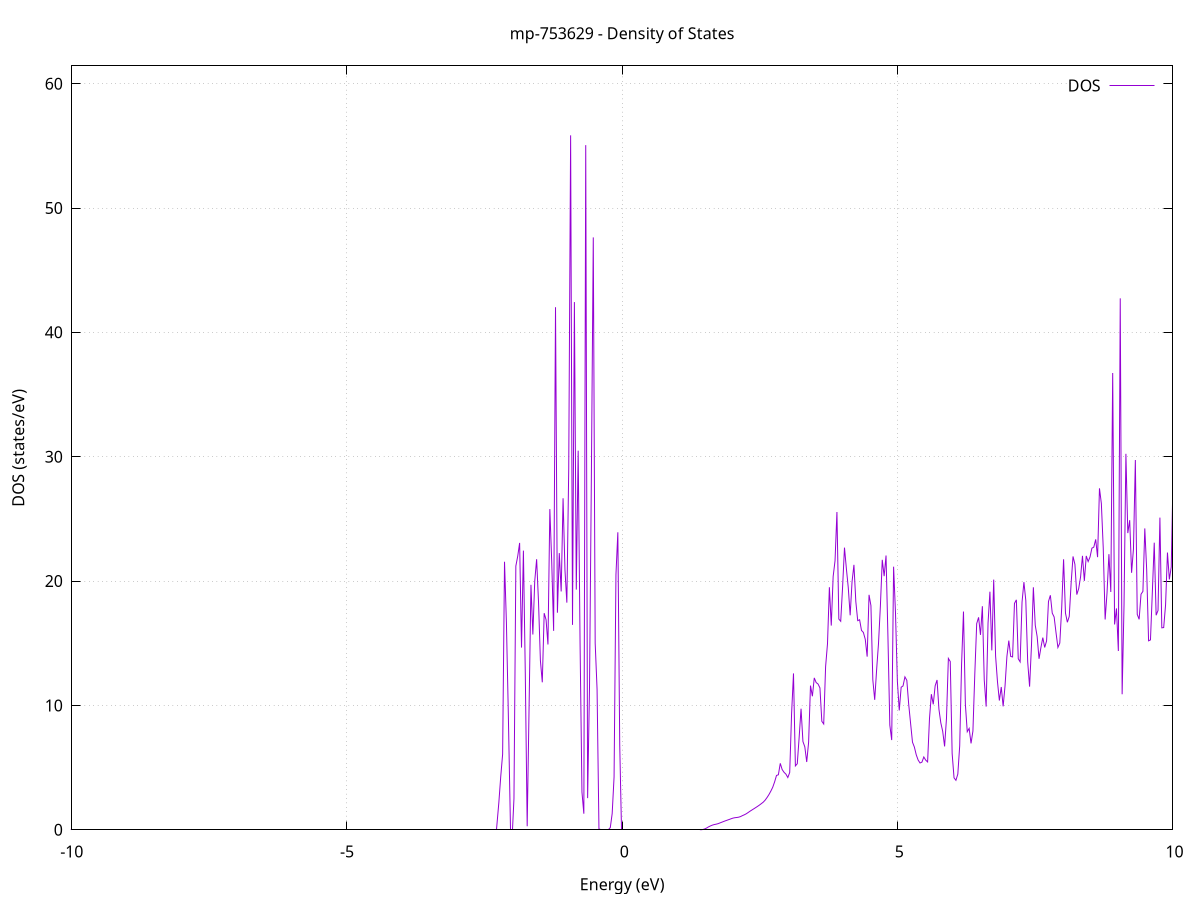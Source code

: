 set title 'mp-753629 - Density of States'
set xlabel 'Energy (eV)'
set ylabel 'DOS (states/eV)'
set grid
set xrange [-10:10]
set yrange [0:61.429]
set xzeroaxis lt -1
set terminal png size 800,600
set output 'mp-753629_dos_gnuplot.png'
plot '-' using 1:2 with lines title 'DOS'
-46.751600 0.000000
-46.717300 0.000000
-46.683000 0.000000
-46.648700 0.000000
-46.614300 0.000000
-46.580000 0.000000
-46.545700 0.000000
-46.511400 0.000000
-46.477100 0.000000
-46.442800 0.000000
-46.408400 0.000000
-46.374100 0.000000
-46.339800 0.000000
-46.305500 0.000000
-46.271200 0.000000
-46.236800 0.000000
-46.202500 0.000000
-46.168200 0.000000
-46.133900 0.000000
-46.099600 0.000000
-46.065200 0.000000
-46.030900 0.000000
-45.996600 0.000000
-45.962300 0.000000
-45.928000 0.000000
-45.893700 0.000000
-45.859300 0.000000
-45.825000 0.000000
-45.790700 0.000000
-45.756400 0.000000
-45.722100 0.000000
-45.687700 0.000000
-45.653400 0.000000
-45.619100 0.000000
-45.584800 0.000000
-45.550500 0.000000
-45.516100 0.000000
-45.481800 0.000000
-45.447500 0.000000
-45.413200 0.000000
-45.378900 0.000000
-45.344600 0.000000
-45.310200 0.000000
-45.275900 0.000000
-45.241600 0.000000
-45.207300 0.000000
-45.173000 0.000000
-45.138600 0.000000
-45.104300 0.000000
-45.070000 0.000000
-45.035700 0.000000
-45.001400 0.000000
-44.967000 0.000000
-44.932700 0.000000
-44.898400 0.000000
-44.864100 0.000000
-44.829800 0.000000
-44.795500 0.000000
-44.761100 0.000000
-44.726800 0.000000
-44.692500 0.000000
-44.658200 0.000000
-44.623900 0.000000
-44.589500 0.000000
-44.555200 0.000000
-44.520900 0.000000
-44.486600 0.000000
-44.452300 0.000000
-44.417900 0.000000
-44.383600 0.000000
-44.349300 0.000000
-44.315000 0.000000
-44.280700 0.000000
-44.246400 0.000000
-44.212000 0.000000
-44.177700 0.000000
-44.143400 0.000000
-44.109100 0.000000
-44.074800 0.000000
-44.040400 0.000000
-44.006100 0.000000
-43.971800 0.000000
-43.937500 0.000000
-43.903200 0.000000
-43.868900 0.000000
-43.834500 0.000000
-43.800200 0.000000
-43.765900 0.000000
-43.731600 0.000000
-43.697300 0.000000
-43.662900 0.000000
-43.628600 22.141700
-43.594300 33.104800
-43.560000 54.917900
-43.525700 209.260400
-43.491300 0.000000
-43.457000 0.000000
-43.422700 35.343300
-43.388400 156.280200
-43.354100 154.911400
-43.319800 0.000000
-43.285400 0.000000
-43.251100 0.000000
-43.216800 0.000000
-43.182500 0.000000
-43.148200 0.000000
-43.113800 0.000000
-43.079500 0.000000
-43.045200 0.000000
-43.010900 0.000000
-42.976600 0.000000
-42.942200 0.000000
-42.907900 0.000000
-42.873600 0.000000
-42.839300 0.000000
-42.805000 0.000000
-42.770700 0.000000
-42.736300 0.000000
-42.702000 0.000000
-42.667700 0.000000
-42.633400 0.000000
-42.599100 0.000000
-42.564700 0.000000
-42.530400 0.000000
-42.496100 0.000000
-42.461800 0.000000
-42.427500 0.000000
-42.393100 0.000000
-42.358800 0.000000
-42.324500 0.000000
-42.290200 0.000000
-42.255900 0.000000
-42.221600 0.000000
-42.187200 0.000000
-42.152900 0.000000
-42.118600 0.000000
-42.084300 0.000000
-42.050000 0.000000
-42.015600 0.000000
-41.981300 0.000000
-41.947000 0.000000
-41.912700 0.000000
-41.878400 0.000000
-41.844000 0.000000
-41.809700 0.000000
-41.775400 0.000000
-41.741100 0.000000
-41.706800 0.000000
-41.672500 0.000000
-41.638100 0.000000
-41.603800 0.000000
-41.569500 0.000000
-41.535200 0.000000
-41.500900 0.000000
-41.466500 0.000000
-41.432200 0.000000
-41.397900 0.000000
-41.363600 0.000000
-41.329300 0.000000
-41.294900 0.000000
-41.260600 0.000000
-41.226300 0.000000
-41.192000 0.000000
-41.157700 0.000000
-41.123400 0.000000
-41.089000 0.000000
-41.054700 0.000000
-41.020400 0.000000
-40.986100 0.000000
-40.951800 0.000000
-40.917400 0.000000
-40.883100 0.000000
-40.848800 0.000000
-40.814500 0.000000
-40.780200 0.000000
-40.745800 0.000000
-40.711500 0.000000
-40.677200 0.000000
-40.642900 0.000000
-40.608600 0.000000
-40.574300 0.000000
-40.539900 0.000000
-40.505600 0.000000
-40.471300 0.000000
-40.437000 0.000000
-40.402700 0.000000
-40.368300 0.000000
-40.334000 0.000000
-40.299700 0.000000
-40.265400 0.000000
-40.231100 0.000000
-40.196800 0.000000
-40.162400 0.000000
-40.128100 0.000000
-40.093800 0.000000
-40.059500 0.000000
-40.025200 0.000000
-39.990800 0.000000
-39.956500 0.000000
-39.922200 0.000000
-39.887900 0.000000
-39.853600 0.000000
-39.819200 0.000000
-39.784900 0.000000
-39.750600 0.000000
-39.716300 0.000000
-39.682000 0.000000
-39.647700 0.000000
-39.613300 0.000000
-39.579000 0.000000
-39.544700 0.000000
-39.510400 0.000000
-39.476100 0.000000
-39.441700 0.000000
-39.407400 0.000000
-39.373100 0.000000
-39.338800 0.000000
-39.304500 0.000000
-39.270100 0.000000
-39.235800 0.000000
-39.201500 0.000000
-39.167200 0.000000
-39.132900 0.000000
-39.098600 0.000000
-39.064200 0.000000
-39.029900 0.000000
-38.995600 0.000000
-38.961300 0.000000
-38.927000 0.000000
-38.892600 0.000000
-38.858300 0.000000
-38.824000 0.000000
-38.789700 0.000000
-38.755400 0.000000
-38.721000 0.000000
-38.686700 0.000000
-38.652400 0.000000
-38.618100 0.000000
-38.583800 0.000000
-38.549500 0.000000
-38.515100 0.000000
-38.480800 0.000000
-38.446500 0.000000
-38.412200 0.000000
-38.377900 0.000000
-38.343500 0.000000
-38.309200 0.000000
-38.274900 0.000000
-38.240600 0.000000
-38.206300 0.000000
-38.171900 0.000000
-38.137600 0.000000
-38.103300 0.000000
-38.069000 0.000000
-38.034700 0.000000
-38.000400 0.000000
-37.966000 0.000000
-37.931700 0.000000
-37.897400 0.000000
-37.863100 0.000000
-37.828800 0.000000
-37.794400 0.000000
-37.760100 0.000000
-37.725800 0.000000
-37.691500 0.000000
-37.657200 0.000000
-37.622800 0.000000
-37.588500 0.000000
-37.554200 0.000000
-37.519900 0.000000
-37.485600 0.000000
-37.451300 0.000000
-37.416900 0.000000
-37.382600 0.000000
-37.348300 0.000000
-37.314000 0.000000
-37.279700 0.000000
-37.245300 0.000000
-37.211000 0.000000
-37.176700 0.000000
-37.142400 0.000000
-37.108100 0.000000
-37.073800 0.000000
-37.039400 0.000000
-37.005100 0.000000
-36.970800 0.000000
-36.936500 0.000000
-36.902200 0.000000
-36.867800 0.000000
-36.833500 0.000000
-36.799200 0.000000
-36.764900 0.000000
-36.730600 0.000000
-36.696200 0.000000
-36.661900 0.000000
-36.627600 0.000000
-36.593300 0.000000
-36.559000 0.000000
-36.524700 0.000000
-36.490300 0.000000
-36.456000 0.000000
-36.421700 0.000000
-36.387400 0.000000
-36.353100 0.000000
-36.318700 0.000000
-36.284400 0.000000
-36.250100 0.000000
-36.215800 0.000000
-36.181500 0.000000
-36.147100 0.000000
-36.112800 0.000000
-36.078500 0.000000
-36.044200 0.000000
-36.009900 0.000000
-35.975600 0.000000
-35.941200 0.000000
-35.906900 0.000000
-35.872600 0.000000
-35.838300 0.000000
-35.804000 0.000000
-35.769600 0.000000
-35.735300 0.000000
-35.701000 0.000000
-35.666700 0.000000
-35.632400 0.000000
-35.598000 0.000000
-35.563700 0.000000
-35.529400 0.000000
-35.495100 0.000000
-35.460800 0.000000
-35.426500 0.000000
-35.392100 0.000000
-35.357800 0.000000
-35.323500 0.000000
-35.289200 0.000000
-35.254900 0.000000
-35.220500 0.000000
-35.186200 0.000000
-35.151900 0.000000
-35.117600 0.000000
-35.083300 0.000000
-35.048900 0.000000
-35.014600 0.000000
-34.980300 0.000000
-34.946000 0.000000
-34.911700 0.000000
-34.877400 0.000000
-34.843000 0.000000
-34.808700 0.000000
-34.774400 0.000000
-34.740100 0.000000
-34.705800 0.000000
-34.671400 0.000000
-34.637100 0.000000
-34.602800 0.000000
-34.568500 0.000000
-34.534200 0.000000
-34.499800 0.000000
-34.465500 0.000000
-34.431200 0.000000
-34.396900 0.000000
-34.362600 0.000000
-34.328300 0.000000
-34.293900 0.000000
-34.259600 0.000000
-34.225300 0.000000
-34.191000 0.000000
-34.156700 0.000000
-34.122300 0.000000
-34.088000 0.000000
-34.053700 0.000000
-34.019400 0.000000
-33.985100 0.000000
-33.950800 0.000000
-33.916400 0.000000
-33.882100 0.000000
-33.847800 0.000000
-33.813500 0.000000
-33.779200 0.000000
-33.744800 0.000000
-33.710500 0.000000
-33.676200 0.000000
-33.641900 0.000000
-33.607600 0.000000
-33.573200 0.000000
-33.538900 0.000000
-33.504600 0.000000
-33.470300 0.000000
-33.436000 0.000000
-33.401700 0.000000
-33.367300 0.000000
-33.333000 0.000000
-33.298700 0.000000
-33.264400 0.000000
-33.230100 0.000000
-33.195700 0.000000
-33.161400 0.000000
-33.127100 0.000000
-33.092800 0.000000
-33.058500 0.000000
-33.024100 0.000000
-32.989800 0.000000
-32.955500 0.000000
-32.921200 0.000000
-32.886900 0.000000
-32.852600 0.000000
-32.818200 0.000000
-32.783900 0.000000
-32.749600 0.000000
-32.715300 0.000000
-32.681000 0.000000
-32.646600 0.000000
-32.612300 0.000000
-32.578000 0.000000
-32.543700 0.000000
-32.509400 0.000000
-32.475000 0.000000
-32.440700 0.000000
-32.406400 0.000000
-32.372100 0.000000
-32.337800 0.000000
-32.303500 0.000000
-32.269100 0.000000
-32.234800 0.000000
-32.200500 0.000000
-32.166200 0.000000
-32.131900 0.000000
-32.097500 0.000000
-32.063200 0.000000
-32.028900 0.000000
-31.994600 0.000000
-31.960300 0.000000
-31.925900 0.000000
-31.891600 0.000000
-31.857300 0.000000
-31.823000 0.000000
-31.788700 0.000000
-31.754400 0.000000
-31.720000 0.000000
-31.685700 0.000000
-31.651400 0.000000
-31.617100 0.000000
-31.582800 0.000000
-31.548400 0.000000
-31.514100 0.000000
-31.479800 0.000000
-31.445500 0.000000
-31.411200 0.000000
-31.376800 0.000000
-31.342500 0.000000
-31.308200 0.000000
-31.273900 0.000000
-31.239600 0.000000
-31.205300 0.000000
-31.170900 0.000000
-31.136600 0.000000
-31.102300 0.000000
-31.068000 0.000000
-31.033700 0.000000
-30.999300 0.000000
-30.965000 0.000000
-30.930700 0.000000
-30.896400 0.000000
-30.862100 0.000000
-30.827700 0.000000
-30.793400 0.000000
-30.759100 0.000000
-30.724800 0.000000
-30.690500 0.000000
-30.656200 0.000000
-30.621800 0.000000
-30.587500 0.000000
-30.553200 0.000000
-30.518900 0.000000
-30.484600 0.000000
-30.450200 0.000000
-30.415900 0.000000
-30.381600 0.000000
-30.347300 0.000000
-30.313000 0.000000
-30.278700 0.000000
-30.244300 0.000000
-30.210000 0.000000
-30.175700 0.000000
-30.141400 0.000000
-30.107100 0.000000
-30.072700 0.000000
-30.038400 0.000000
-30.004100 0.000000
-29.969800 0.000000
-29.935500 0.000000
-29.901100 0.000000
-29.866800 0.000000
-29.832500 0.000000
-29.798200 0.000000
-29.763900 0.000000
-29.729600 0.000000
-29.695200 0.000000
-29.660900 0.000000
-29.626600 0.000000
-29.592300 0.000000
-29.558000 0.000000
-29.523600 0.000000
-29.489300 0.000000
-29.455000 0.000000
-29.420700 0.000000
-29.386400 0.000000
-29.352000 0.000000
-29.317700 0.000000
-29.283400 0.000000
-29.249100 0.000000
-29.214800 0.000000
-29.180500 0.000000
-29.146100 0.000000
-29.111800 0.000000
-29.077500 0.000000
-29.043200 0.000000
-29.008900 0.000000
-28.974500 0.000000
-28.940200 0.000000
-28.905900 0.000000
-28.871600 0.000000
-28.837300 0.000000
-28.802900 0.000000
-28.768600 0.000000
-28.734300 0.000000
-28.700000 0.000000
-28.665700 0.000000
-28.631400 0.000000
-28.597000 0.000000
-28.562700 0.000000
-28.528400 0.000000
-28.494100 0.000000
-28.459800 0.000000
-28.425400 0.000000
-28.391100 0.000000
-28.356800 0.000000
-28.322500 0.000000
-28.288200 0.000000
-28.253800 0.000000
-28.219500 0.000000
-28.185200 0.000000
-28.150900 0.000000
-28.116600 0.000000
-28.082300 0.000000
-28.047900 0.000000
-28.013600 0.000000
-27.979300 0.000000
-27.945000 0.000000
-27.910700 0.000000
-27.876300 0.000000
-27.842000 0.000000
-27.807700 0.000000
-27.773400 0.000000
-27.739100 0.000000
-27.704700 0.000000
-27.670400 0.000000
-27.636100 0.000000
-27.601800 0.000000
-27.567500 0.000000
-27.533200 0.000000
-27.498800 0.000000
-27.464500 0.000000
-27.430200 0.000000
-27.395900 0.000000
-27.361600 0.000000
-27.327200 0.000000
-27.292900 0.000000
-27.258600 0.000000
-27.224300 0.000000
-27.190000 0.000000
-27.155700 0.000000
-27.121300 0.000000
-27.087000 0.000000
-27.052700 0.000000
-27.018400 0.000000
-26.984100 0.000000
-26.949700 0.000000
-26.915400 0.000000
-26.881100 0.000000
-26.846800 0.000000
-26.812500 0.000000
-26.778100 0.000000
-26.743800 0.000000
-26.709500 0.000000
-26.675200 0.000000
-26.640900 0.000000
-26.606600 0.000000
-26.572200 0.000000
-26.537900 0.000000
-26.503600 0.000000
-26.469300 0.000000
-26.435000 0.000000
-26.400600 0.000000
-26.366300 0.000000
-26.332000 0.000000
-26.297700 0.000000
-26.263400 0.000000
-26.229000 0.000000
-26.194700 0.000000
-26.160400 0.000000
-26.126100 0.000000
-26.091800 0.000000
-26.057500 0.000000
-26.023100 0.000000
-25.988800 0.000000
-25.954500 0.000000
-25.920200 0.000000
-25.885900 0.000000
-25.851500 0.000000
-25.817200 0.000000
-25.782900 0.000000
-25.748600 0.000000
-25.714300 0.000000
-25.679900 0.000000
-25.645600 0.000000
-25.611300 0.000000
-25.577000 0.000000
-25.542700 0.000000
-25.508400 0.000000
-25.474000 0.000000
-25.439700 0.000000
-25.405400 0.000000
-25.371100 0.000000
-25.336800 0.000000
-25.302400 0.000000
-25.268100 0.000000
-25.233800 0.000000
-25.199500 0.000000
-25.165200 0.000000
-25.130800 0.000000
-25.096500 0.000000
-25.062200 0.000000
-25.027900 0.000000
-24.993600 0.000000
-24.959300 0.000000
-24.924900 0.000000
-24.890600 0.000000
-24.856300 0.000000
-24.822000 0.000000
-24.787700 0.000000
-24.753300 0.000000
-24.719000 0.000000
-24.684700 0.000000
-24.650400 0.000000
-24.616100 0.000000
-24.581700 0.000000
-24.547400 0.000000
-24.513100 0.000000
-24.478800 0.000000
-24.444500 0.000000
-24.410200 0.000000
-24.375800 0.000000
-24.341500 0.000000
-24.307200 0.000000
-24.272900 0.000000
-24.238600 0.000000
-24.204200 0.000000
-24.169900 0.000000
-24.135600 0.000000
-24.101300 0.000000
-24.067000 0.000000
-24.032600 0.000000
-23.998300 0.000000
-23.964000 0.000000
-23.929700 0.000000
-23.895400 0.000000
-23.861100 0.000000
-23.826700 0.000000
-23.792400 0.000000
-23.758100 0.000000
-23.723800 0.000000
-23.689500 0.000000
-23.655100 0.000000
-23.620800 0.000000
-23.586500 0.000000
-23.552200 0.000000
-23.517900 0.000000
-23.483600 0.000000
-23.449200 0.000000
-23.414900 0.000000
-23.380600 0.000000
-23.346300 0.000000
-23.312000 0.000000
-23.277600 0.000000
-23.243300 0.000000
-23.209000 0.000000
-23.174700 0.000000
-23.140400 0.000000
-23.106000 0.000000
-23.071700 0.000000
-23.037400 0.000000
-23.003100 0.000000
-22.968800 0.000000
-22.934500 0.000000
-22.900100 0.000000
-22.865800 0.000000
-22.831500 0.000000
-22.797200 0.000000
-22.762900 0.000000
-22.728500 0.000000
-22.694200 0.000000
-22.659900 0.000000
-22.625600 0.000000
-22.591300 2.575600
-22.556900 4.966700
-22.522600 7.961900
-22.488300 12.456800
-22.454000 30.732100
-22.419700 21.756300
-22.385400 28.297400
-22.351000 9.644200
-22.316700 3.853800
-22.282400 33.090300
-22.248100 16.614900
-22.213800 18.706400
-22.179400 7.424300
-22.145100 68.396500
-22.110800 33.892100
-22.076500 20.826400
-22.042200 18.461200
-22.007800 28.486000
-21.973500 12.006600
-21.939200 82.815100
-21.904900 34.501200
-21.870600 64.305400
-21.836300 52.196200
-21.801900 29.673500
-21.767600 69.253200
-21.733300 46.059200
-21.699000 52.067300
-21.664700 88.454400
-21.630300 74.575600
-21.596000 81.050100
-21.561700 8.575000
-21.527400 134.323700
-21.493100 86.355900
-21.458700 145.097100
-21.424400 65.472500
-21.390100 103.004400
-21.355800 61.894500
-21.321500 37.502100
-21.287200 54.873000
-21.252800 62.323600
-21.218500 34.758800
-21.184200 51.807800
-21.149900 0.000000
-21.115600 0.000000
-21.081200 0.000000
-21.046900 0.000000
-21.012600 0.000000
-20.978300 0.000000
-20.944000 0.000000
-20.909600 0.000000
-20.875300 0.000000
-20.841000 0.000000
-20.806700 0.000000
-20.772400 0.000000
-20.738100 0.000000
-20.703700 0.000000
-20.669400 0.000000
-20.635100 0.000000
-20.600800 0.000000
-20.566500 0.000000
-20.532100 0.000000
-20.497800 0.000000
-20.463500 0.000000
-20.429200 0.000000
-20.394900 0.000000
-20.360600 0.000000
-20.326200 0.000000
-20.291900 0.000000
-20.257600 0.000000
-20.223300 0.000000
-20.189000 0.000000
-20.154600 0.000000
-20.120300 0.000000
-20.086000 0.000000
-20.051700 0.000000
-20.017400 0.000000
-19.983000 0.000000
-19.948700 0.000000
-19.914400 0.000000
-19.880100 0.000000
-19.845800 0.000000
-19.811500 0.000000
-19.777100 0.000000
-19.742800 0.000000
-19.708500 0.000000
-19.674200 0.000000
-19.639900 0.000000
-19.605500 0.000000
-19.571200 0.000000
-19.536900 0.000000
-19.502600 0.000000
-19.468300 0.000000
-19.433900 0.000000
-19.399600 0.000000
-19.365300 0.000000
-19.331000 0.000000
-19.296700 0.000000
-19.262400 0.000000
-19.228000 0.000000
-19.193700 0.000000
-19.159400 0.000000
-19.125100 0.000000
-19.090800 0.000000
-19.056400 0.000000
-19.022100 0.000000
-18.987800 0.000000
-18.953500 0.000000
-18.919200 0.000000
-18.884800 0.000000
-18.850500 0.000000
-18.816200 0.000000
-18.781900 0.000000
-18.747600 0.000000
-18.713300 0.000000
-18.678900 0.000000
-18.644600 0.000000
-18.610300 0.000000
-18.576000 0.000000
-18.541700 0.000000
-18.507300 0.000000
-18.473000 0.000000
-18.438700 0.000000
-18.404400 0.000000
-18.370100 0.000000
-18.335700 0.000000
-18.301400 0.000000
-18.267100 0.000000
-18.232800 0.000000
-18.198500 0.000000
-18.164200 0.000000
-18.129800 0.000000
-18.095500 0.000000
-18.061200 0.000000
-18.026900 0.000000
-17.992600 0.000000
-17.958200 0.000000
-17.923900 0.000000
-17.889600 0.000000
-17.855300 0.000000
-17.821000 0.000000
-17.786600 0.000000
-17.752300 0.000000
-17.718000 0.000000
-17.683700 0.000000
-17.649400 0.000000
-17.615100 0.000000
-17.580700 0.000000
-17.546400 0.000000
-17.512100 0.000000
-17.477800 0.000000
-17.443500 0.000000
-17.409100 0.000000
-17.374800 0.000000
-17.340500 0.000000
-17.306200 0.000000
-17.271900 0.000000
-17.237600 0.000000
-17.203200 0.000000
-17.168900 0.000000
-17.134600 0.000000
-17.100300 0.000000
-17.066000 0.000000
-17.031600 0.000000
-16.997300 0.000000
-16.963000 0.000000
-16.928700 0.000000
-16.894400 0.000000
-16.860000 0.000000
-16.825700 0.000000
-16.791400 0.000000
-16.757100 0.000000
-16.722800 0.000000
-16.688500 0.000000
-16.654100 0.000000
-16.619800 0.000000
-16.585500 0.000000
-16.551200 0.000000
-16.516900 0.000000
-16.482500 0.000000
-16.448200 0.000000
-16.413900 0.000000
-16.379600 0.000000
-16.345300 0.000000
-16.310900 0.000000
-16.276600 0.000000
-16.242300 0.000000
-16.208000 0.000000
-16.173700 0.000000
-16.139400 0.000000
-16.105000 0.000000
-16.070700 0.000000
-16.036400 0.000000
-16.002100 0.000000
-15.967800 0.000000
-15.933400 0.000000
-15.899100 0.000000
-15.864800 0.000000
-15.830500 0.000000
-15.796200 0.000000
-15.761800 0.000000
-15.727500 0.000000
-15.693200 0.000000
-15.658900 0.000000
-15.624600 0.000000
-15.590300 0.000000
-15.555900 0.000000
-15.521600 0.000000
-15.487300 0.000000
-15.453000 0.000000
-15.418700 0.000000
-15.384300 0.000000
-15.350000 0.000000
-15.315700 0.000000
-15.281400 0.000000
-15.247100 0.000000
-15.212700 0.000000
-15.178400 0.015500
-15.144100 1.142100
-15.109800 1.885300
-15.075500 2.766300
-15.041200 3.475300
-15.006800 3.769000
-14.972500 4.353700
-14.938200 5.625000
-14.903900 7.209900
-14.869600 9.292000
-14.835200 13.569500
-14.800900 15.748400
-14.766600 17.092500
-14.732300 22.008800
-14.698000 1.658900
-14.663600 8.329800
-14.629300 61.698900
-14.595000 37.339800
-14.560700 10.197300
-14.526400 6.398900
-14.492100 60.103100
-14.457700 12.007800
-14.423400 14.549500
-14.389100 7.199400
-14.354800 6.113500
-14.320500 5.434600
-14.286100 4.845900
-14.251800 4.655500
-14.217500 4.101000
-14.183200 1.556200
-14.148900 0.000000
-14.114500 0.000000
-14.080200 0.000000
-14.045900 0.000000
-14.011600 0.000000
-13.977300 0.000000
-13.943000 0.000000
-13.908600 0.000000
-13.874300 0.000000
-13.840000 0.000000
-13.805700 0.000000
-13.771400 0.000000
-13.737000 0.000000
-13.702700 0.000000
-13.668400 0.000000
-13.634100 0.000000
-13.599800 0.000000
-13.565500 0.000000
-13.531100 0.000000
-13.496800 0.000000
-13.462500 0.000000
-13.428200 0.000000
-13.393900 0.000000
-13.359500 0.000000
-13.325200 0.000000
-13.290900 0.000000
-13.256600 0.000000
-13.222300 0.000000
-13.187900 0.000000
-13.153600 0.000000
-13.119300 0.000000
-13.085000 0.000000
-13.050700 0.000000
-13.016400 0.000000
-12.982000 0.000000
-12.947700 0.000000
-12.913400 0.000000
-12.879100 0.000000
-12.844800 0.000000
-12.810400 0.000000
-12.776100 0.000000
-12.741800 0.000000
-12.707500 0.000000
-12.673200 0.000000
-12.638800 0.000000
-12.604500 0.000000
-12.570200 0.000000
-12.535900 0.000000
-12.501600 0.000000
-12.467300 0.000000
-12.432900 0.000000
-12.398600 0.000000
-12.364300 0.000000
-12.330000 0.000000
-12.295700 0.000000
-12.261300 0.000000
-12.227000 0.000000
-12.192700 0.000000
-12.158400 0.000000
-12.124100 0.000000
-12.089700 0.000000
-12.055400 0.000000
-12.021100 0.000000
-11.986800 0.000000
-11.952500 0.000000
-11.918200 0.000000
-11.883800 0.000000
-11.849500 0.000000
-11.815200 0.000000
-11.780900 0.000000
-11.746600 0.000000
-11.712200 0.000000
-11.677900 0.000000
-11.643600 0.000000
-11.609300 0.000000
-11.575000 0.000000
-11.540600 0.000000
-11.506300 0.000000
-11.472000 0.000000
-11.437700 0.000000
-11.403400 0.000000
-11.369100 0.000000
-11.334700 0.000000
-11.300400 0.000000
-11.266100 0.000000
-11.231800 0.000000
-11.197500 0.000000
-11.163100 0.000000
-11.128800 0.000000
-11.094500 0.000000
-11.060200 0.000000
-11.025900 0.000000
-10.991500 0.000000
-10.957200 0.000000
-10.922900 0.000000
-10.888600 0.000000
-10.854300 0.000000
-10.820000 0.000000
-10.785600 0.000000
-10.751300 0.000000
-10.717000 0.000000
-10.682700 0.000000
-10.648400 0.000000
-10.614000 0.000000
-10.579700 0.000000
-10.545400 0.000000
-10.511100 0.000000
-10.476800 0.000000
-10.442500 0.000000
-10.408100 0.000000
-10.373800 0.000000
-10.339500 0.000000
-10.305200 0.000000
-10.270900 0.000000
-10.236500 0.000000
-10.202200 0.000000
-10.167900 0.000000
-10.133600 0.000000
-10.099300 0.000000
-10.064900 0.000000
-10.030600 0.000000
-9.996300 0.000000
-9.962000 0.000000
-9.927700 0.000000
-9.893400 0.000000
-9.859000 0.000000
-9.824700 0.000000
-9.790400 0.000000
-9.756100 0.000000
-9.721800 0.000000
-9.687400 0.000000
-9.653100 0.000000
-9.618800 0.000000
-9.584500 0.000000
-9.550200 0.000000
-9.515800 0.000000
-9.481500 0.000000
-9.447200 0.000000
-9.412900 0.000000
-9.378600 0.000000
-9.344300 0.000000
-9.309900 0.000000
-9.275600 0.000000
-9.241300 0.000000
-9.207000 0.000000
-9.172700 0.000000
-9.138300 0.000000
-9.104000 0.000000
-9.069700 0.000000
-9.035400 0.000000
-9.001100 0.000000
-8.966700 0.000000
-8.932400 0.000000
-8.898100 0.000000
-8.863800 0.000000
-8.829500 0.000000
-8.795200 0.000000
-8.760800 0.000000
-8.726500 0.000000
-8.692200 0.000000
-8.657900 0.000000
-8.623600 0.000000
-8.589200 0.000000
-8.554900 0.000000
-8.520600 0.000000
-8.486300 0.000000
-8.452000 0.000000
-8.417600 0.000000
-8.383300 0.000000
-8.349000 0.000000
-8.314700 0.000000
-8.280400 0.000000
-8.246100 0.000000
-8.211700 0.000000
-8.177400 0.000000
-8.143100 0.000000
-8.108800 0.000000
-8.074500 0.000000
-8.040100 0.000000
-8.005800 0.000000
-7.971500 0.000000
-7.937200 0.000000
-7.902900 0.000000
-7.868500 0.000000
-7.834200 0.000000
-7.799900 0.000000
-7.765600 0.000000
-7.731300 0.000000
-7.697000 0.000000
-7.662600 0.000000
-7.628300 0.000000
-7.594000 0.000000
-7.559700 0.000000
-7.525400 0.000000
-7.491000 0.000000
-7.456700 0.000000
-7.422400 0.000000
-7.388100 0.000000
-7.353800 0.000000
-7.319500 0.000000
-7.285100 0.000000
-7.250800 0.000000
-7.216500 0.000000
-7.182200 0.000000
-7.147900 0.000000
-7.113500 0.000000
-7.079200 0.000000
-7.044900 0.000000
-7.010600 0.000000
-6.976300 0.000000
-6.941900 0.000000
-6.907600 0.000000
-6.873300 0.000000
-6.839000 0.000000
-6.804700 0.000000
-6.770400 0.000000
-6.736000 0.000000
-6.701700 0.000000
-6.667400 0.000000
-6.633100 0.000000
-6.598800 0.000000
-6.564400 0.000000
-6.530100 0.000000
-6.495800 0.000000
-6.461500 0.000000
-6.427200 0.000000
-6.392800 0.000000
-6.358500 0.000000
-6.324200 0.000000
-6.289900 0.000000
-6.255600 0.000000
-6.221300 0.000000
-6.186900 0.000000
-6.152600 0.000000
-6.118300 0.000000
-6.084000 0.000000
-6.049700 0.000000
-6.015300 0.000000
-5.981000 0.000000
-5.946700 0.000000
-5.912400 0.000000
-5.878100 0.000000
-5.843700 0.000000
-5.809400 0.000000
-5.775100 0.000000
-5.740800 0.000000
-5.706500 0.000000
-5.672200 0.000000
-5.637800 0.000000
-5.603500 0.000000
-5.569200 0.000000
-5.534900 0.000000
-5.500600 0.000000
-5.466200 0.000000
-5.431900 0.000000
-5.397600 0.000000
-5.363300 0.000000
-5.329000 0.000000
-5.294600 0.000000
-5.260300 0.000000
-5.226000 0.000000
-5.191700 0.000000
-5.157400 0.000000
-5.123100 0.000000
-5.088700 0.000000
-5.054400 0.000000
-5.020100 0.000000
-4.985800 0.000000
-4.951500 0.000000
-4.917100 0.000000
-4.882800 0.000000
-4.848500 0.000000
-4.814200 0.000000
-4.779900 0.000000
-4.745500 0.000000
-4.711200 0.000000
-4.676900 0.000000
-4.642600 0.000000
-4.608300 0.000000
-4.574000 0.000000
-4.539600 0.000000
-4.505300 0.000000
-4.471000 0.000000
-4.436700 0.000000
-4.402400 0.000000
-4.368000 0.000000
-4.333700 0.000000
-4.299400 0.000000
-4.265100 0.000000
-4.230800 0.000000
-4.196400 0.000000
-4.162100 0.000000
-4.127800 0.000000
-4.093500 0.000000
-4.059200 0.000000
-4.024900 0.000000
-3.990500 0.000000
-3.956200 0.000000
-3.921900 0.000000
-3.887600 0.000000
-3.853300 0.000000
-3.818900 0.000000
-3.784600 0.000000
-3.750300 0.000000
-3.716000 0.000000
-3.681700 0.000000
-3.647400 0.000000
-3.613000 0.000000
-3.578700 0.000000
-3.544400 0.000000
-3.510100 0.000000
-3.475800 0.000000
-3.441400 0.000000
-3.407100 0.000000
-3.372800 0.000000
-3.338500 0.000000
-3.304200 0.000000
-3.269800 0.000000
-3.235500 0.000000
-3.201200 0.000000
-3.166900 0.000000
-3.132600 0.000000
-3.098300 0.000000
-3.063900 0.000000
-3.029600 0.000000
-2.995300 0.000000
-2.961000 0.000000
-2.926700 0.000000
-2.892300 0.000000
-2.858000 0.000000
-2.823700 0.000000
-2.789400 0.000000
-2.755100 0.000000
-2.720700 0.000000
-2.686400 0.000000
-2.652100 0.000000
-2.617800 0.000000
-2.583500 0.000000
-2.549200 0.000000
-2.514800 0.000000
-2.480500 0.000000
-2.446200 0.000000
-2.411900 0.000000
-2.377600 0.000000
-2.343200 0.000000
-2.308900 0.000000
-2.274600 0.000000
-2.240300 2.190700
-2.206000 4.280400
-2.171600 6.080800
-2.137300 21.554300
-2.103000 16.676800
-2.068700 9.439500
-2.034400 0.000000
-2.000100 0.000000
-1.965700 2.506700
-1.931400 21.207900
-1.897100 22.008700
-1.862800 23.068300
-1.828500 14.650000
-1.794100 22.450200
-1.759800 12.577600
-1.725500 0.281200
-1.691200 9.811200
-1.656900 19.698500
-1.622500 15.703100
-1.588200 19.988100
-1.553900 21.755600
-1.519600 18.326700
-1.485300 13.607100
-1.451000 11.859900
-1.416600 17.418900
-1.382300 16.888300
-1.348000 14.900300
-1.313700 25.789500
-1.279400 21.526400
-1.245000 15.996000
-1.210700 42.021800
-1.176400 17.454700
-1.142100 22.250700
-1.107800 19.167200
-1.073400 26.659900
-1.039100 20.903200
-1.004800 18.262600
-0.970500 29.049900
-0.936200 55.844100
-0.901900 16.476900
-0.867500 42.435000
-0.833200 19.311500
-0.798900 30.486100
-0.764600 14.961600
-0.730300 3.034700
-0.695900 1.293000
-0.661600 55.057400
-0.627300 2.543300
-0.593000 11.445600
-0.558700 28.639200
-0.524400 47.634000
-0.490000 15.017300
-0.455700 11.295800
-0.421400 0.072700
-0.387100 0.000000
-0.352800 0.000000
-0.318400 0.000000
-0.284100 0.000000
-0.249800 0.000000
-0.215500 0.173200
-0.181200 1.300900
-0.146800 4.244600
-0.112500 20.520600
-0.078200 23.923800
-0.043900 6.840600
-0.009600 0.000000
0.024700 0.000000
0.059100 0.000000
0.093400 0.000000
0.127700 0.000000
0.162000 0.000000
0.196300 0.000000
0.230700 0.000000
0.265000 0.000000
0.299300 0.000000
0.333600 0.000000
0.367900 0.000000
0.402300 0.000000
0.436600 0.000000
0.470900 0.000000
0.505200 0.000000
0.539500 0.000000
0.573800 0.000000
0.608200 0.000000
0.642500 0.000000
0.676800 0.000000
0.711100 0.000000
0.745400 0.000000
0.779800 0.000000
0.814100 0.000000
0.848400 0.000000
0.882700 0.000000
0.917000 0.000000
0.951400 0.000000
0.985700 0.000000
1.020000 0.000000
1.054300 0.000000
1.088600 0.000000
1.122900 0.000000
1.157300 0.000000
1.191600 0.000000
1.225900 0.000000
1.260200 0.000000
1.294500 0.000000
1.328900 0.000000
1.363200 0.000000
1.397500 0.000000
1.431800 0.001100
1.466100 0.021500
1.500500 0.068000
1.534800 0.140700
1.569100 0.233100
1.603400 0.307700
1.637700 0.371100
1.672000 0.417900
1.706400 0.448100
1.740700 0.488000
1.775000 0.546200
1.809300 0.606200
1.843600 0.666000
1.878000 0.723200
1.912300 0.777900
1.946600 0.830800
1.980900 0.888200
2.015200 0.940200
2.049600 0.971400
2.083900 0.987400
2.118200 1.014200
2.152500 1.063000
2.186800 1.141300
2.221100 1.206800
2.255500 1.287800
2.289800 1.388800
2.324100 1.495100
2.358400 1.592100
2.392700 1.687400
2.427100 1.784700
2.461400 1.885100
2.495700 1.990100
2.530000 2.104100
2.564300 2.223100
2.598700 2.385700
2.633000 2.594800
2.667300 2.831400
2.701600 3.106900
2.735900 3.416900
2.770200 3.848300
2.804600 4.368500
2.838900 4.423700
2.873200 5.342100
2.907500 4.844100
2.941800 4.621000
2.976200 4.470600
3.010500 4.201200
3.044800 4.609400
3.079100 9.369100
3.113400 12.572200
3.147700 5.134200
3.182100 5.309800
3.216400 7.445000
3.250700 9.735600
3.285000 7.096100
3.319300 6.667300
3.353700 5.451800
3.388000 7.028100
3.422300 11.593700
3.456600 10.735200
3.490900 12.213600
3.525300 11.837600
3.559600 11.721700
3.593900 11.409900
3.628200 8.725300
3.662500 8.507100
3.696800 13.115100
3.731200 14.956800
3.765500 19.507400
3.799800 16.422000
3.834100 20.369800
3.868400 21.638000
3.902800 25.554800
3.937100 16.946300
3.971400 16.765900
4.005700 19.524800
4.040000 22.688800
4.074400 20.994300
4.108700 19.473100
4.143000 17.249000
4.177300 19.940400
4.211600 21.305900
4.245900 18.353900
4.280300 16.816800
4.314600 16.887000
4.348900 16.032600
4.383200 15.868200
4.417500 15.316800
4.451900 13.922300
4.486200 18.892500
4.520500 18.026100
4.554800 12.057400
4.589100 10.449200
4.623500 12.847800
4.657800 14.961000
4.692100 17.977400
4.726400 21.708300
4.760700 20.393100
4.795000 22.054300
4.829400 15.538700
4.863700 8.412800
4.898000 7.214100
4.932300 21.155700
4.966600 17.459500
5.001000 11.934200
5.035300 9.597000
5.069600 11.463100
5.103900 11.565400
5.138200 12.295500
5.172600 12.016700
5.206900 10.080200
5.241200 8.554200
5.275500 7.044200
5.309800 6.650100
5.344100 6.026400
5.378500 5.604000
5.412800 5.371800
5.447100 5.437400
5.481400 5.854000
5.515700 5.601400
5.550100 5.456600
5.584400 8.933500
5.618700 10.902200
5.653000 10.087600
5.687300 11.572900
5.721700 12.045600
5.756000 9.699300
5.790300 8.598100
5.824600 7.917000
5.858900 6.704000
5.893200 8.953500
5.927600 13.779600
5.961900 13.529000
5.996200 6.129100
6.030500 4.175800
6.064800 3.978000
6.099200 4.479000
6.133500 6.747400
6.167800 13.357100
6.202100 17.548400
6.236400 10.097000
6.270700 7.882800
6.305100 8.152000
6.339400 6.947700
6.373700 7.944100
6.408000 12.547500
6.442300 16.579800
6.476700 17.082400
6.511000 15.670500
6.545300 17.976300
6.579600 12.045200
6.613900 9.906500
6.648300 16.623100
6.682600 19.145000
6.716900 14.428200
6.751200 20.119000
6.785500 13.975500
6.819800 11.909300
6.854200 10.394200
6.888500 11.480700
6.922800 9.924400
6.957100 11.570800
6.991400 13.942200
7.025800 15.213900
7.060100 13.938900
7.094400 13.899300
7.128700 18.204300
7.163000 18.489900
7.197400 13.752500
7.231700 13.499700
7.266000 18.304000
7.300300 19.913500
7.334600 18.439000
7.368900 13.498500
7.403300 11.510500
7.437600 14.812500
7.471900 19.497700
7.506200 16.447200
7.540500 15.544600
7.574900 13.748300
7.609200 14.653800
7.643500 15.454300
7.677800 14.661100
7.712100 15.186900
7.746500 18.358400
7.780800 18.856900
7.815100 17.422200
7.849400 17.110500
7.883700 15.848700
7.918000 14.662300
7.952400 15.014800
7.986700 17.847100
8.021000 21.752900
8.055300 17.424200
8.089600 16.685700
8.124000 17.159000
8.158300 19.843900
8.192600 21.981600
8.226900 21.343700
8.261200 18.911800
8.295600 19.395100
8.329900 20.342400
8.364200 22.028500
8.398500 20.015900
8.432800 22.021800
8.467100 21.567600
8.501500 21.939000
8.535800 22.645600
8.570100 22.729500
8.604400 23.351700
8.638700 21.923800
8.673100 27.456700
8.707400 26.238300
8.741700 22.653900
8.776000 16.910700
8.810300 19.042300
8.844700 22.166400
8.879000 19.123100
8.913300 36.733000
8.947600 16.510600
8.981900 17.800500
9.016200 14.375100
9.050600 42.736400
9.084900 10.897300
9.119200 18.058900
9.153500 30.234100
9.187800 23.857200
9.222200 24.895600
9.256500 20.664500
9.290800 22.594000
9.325100 29.733500
9.359400 17.324200
9.393700 16.922100
9.428100 18.942400
9.462400 19.169300
9.496700 24.232600
9.531000 20.895500
9.565300 15.195500
9.599700 15.268400
9.634000 19.136900
9.668300 23.084300
9.702600 17.253100
9.736900 17.633100
9.771300 25.104900
9.805600 16.240600
9.839900 16.260300
9.874200 18.085300
9.908500 22.291100
9.942800 20.130900
9.977200 21.134600
10.011500 28.763100
10.045800 22.097200
10.080100 22.922500
10.114400 19.407200
10.148800 20.730000
10.183100 21.319400
10.217400 17.817000
10.251700 28.005200
10.286000 17.980500
10.320400 17.781000
10.354700 21.780900
10.389000 28.262000
10.423300 32.571500
10.457600 17.549800
10.491900 13.370500
10.526300 21.393200
10.560600 21.440700
10.594900 21.027900
10.629200 14.945600
10.663500 13.649000
10.697900 13.967200
10.732200 10.677200
10.766500 12.227000
10.800800 13.516300
10.835100 11.090000
10.869500 8.573700
10.903800 6.633000
10.938100 5.727100
10.972400 5.339400
11.006700 5.087300
11.041000 4.954500
11.075400 5.016400
11.109700 5.300000
11.144000 5.134000
11.178300 5.210900
11.212600 5.454600
11.247000 5.573800
11.281300 5.641600
11.315600 5.827800
11.349900 6.020200
11.384200 5.353000
11.418600 4.698300
11.452900 4.441600
11.487200 4.295500
11.521500 4.563400
11.555800 4.701400
11.590100 4.596900
11.624500 4.033100
11.658800 4.171800
11.693100 4.766100
11.727400 7.218200
11.761700 6.403800
11.796100 6.837400
11.830400 7.369000
11.864700 6.676200
11.899000 5.819500
11.933300 5.375700
11.967700 5.263700
12.002000 5.185700
12.036300 5.254400
12.070600 5.059600
12.104900 4.731500
12.139200 4.640800
12.173600 4.507700
12.207900 4.374000
12.242200 4.247800
12.276500 4.128200
12.310800 3.942900
12.345200 3.904200
12.379500 3.903100
12.413800 4.290900
12.448100 4.499800
12.482400 6.478200
12.516800 5.739600
12.551100 6.441100
12.585400 6.665700
12.619700 5.587200
12.654000 4.238400
12.688300 3.453700
12.722700 2.828200
12.757000 2.590000
12.791300 2.408900
12.825600 2.465900
12.859900 3.092600
12.894300 4.828600
12.928600 5.876400
12.962900 6.273200
12.997200 6.220800
13.031500 5.975800
13.065800 5.675900
13.100200 5.981800
13.134500 5.548800
13.168800 4.993500
13.203100 4.829600
13.237400 4.850000
13.271800 6.285300
13.306100 6.254300
13.340400 5.226500
13.374700 5.096100
13.409000 5.006700
13.443400 5.035900
13.477700 5.214200
13.512000 5.380000
13.546300 5.452900
13.580600 5.070700
13.614900 5.202900
13.649300 5.594800
13.683600 5.701800
13.717900 6.106200
13.752200 5.431100
13.786500 4.637900
13.820900 4.134600
13.855200 3.854900
13.889500 3.677100
13.923800 3.347300
13.958100 3.343100
13.992500 3.803100
14.026800 4.073100
14.061100 3.903700
14.095400 4.212600
14.129700 5.010400
14.164000 6.782700
14.198400 5.721200
14.232700 4.259000
14.267000 3.346400
14.301300 2.702500
14.335600 3.907900
14.370000 3.764500
14.404300 3.739100
14.438600 3.668400
14.472900 3.746800
14.507200 4.341700
14.541600 5.782400
14.575900 6.769600
14.610200 7.287800
14.644500 7.334600
14.678800 6.950000
14.713100 7.208300
14.747500 6.940600
14.781800 8.360000
14.816100 7.996500
14.850400 7.211500
14.884700 6.435800
14.919100 5.865800
14.953400 5.286400
14.987700 5.403000
15.022000 7.160600
15.056300 9.206400
15.090700 10.727600
15.125000 6.928500
15.159300 6.475000
15.193600 6.742300
15.227900 7.610700
15.262200 8.803900
15.296600 8.371600
15.330900 8.619600
15.365200 8.511100
15.399500 8.666400
15.433800 9.897000
15.468200 8.069000
15.502500 9.162700
15.536800 9.012100
15.571100 8.969700
15.605400 8.499200
15.639800 8.246700
15.674100 7.152300
15.708400 7.743800
15.742700 8.101300
15.777000 8.246600
15.811300 8.410600
15.845700 8.537900
15.880000 8.773700
15.914300 8.659900
15.948600 8.246600
15.982900 7.643500
16.017300 6.834900
16.051600 6.971900
16.085900 6.886800
16.120200 7.392000
16.154500 8.006200
16.188800 7.721100
16.223200 6.844100
16.257500 6.821300
16.291800 8.073500
16.326100 7.831300
16.360400 8.580300
16.394800 9.287600
16.429100 9.074800
16.463400 8.943800
16.497700 9.012000
16.532000 8.893000
16.566400 8.239500
16.600700 9.923900
16.635000 11.442700
16.669300 10.317500
16.703600 9.379300
16.737900 8.887100
16.772300 9.014600
16.806600 9.116800
16.840900 9.100500
16.875200 9.031300
16.909500 9.337900
16.943900 8.826900
16.978200 7.749700
17.012500 7.582500
17.046800 8.079500
17.081100 12.600100
17.115500 10.055400
17.149800 8.800200
17.184100 8.907000
17.218400 8.487700
17.252700 8.149600
17.287000 7.992700
17.321400 8.096900
17.355700 8.363000
17.390000 7.328600
17.424300 6.893500
17.458600 6.932800
17.493000 7.163200
17.527300 8.010500
17.561600 8.457100
17.595900 8.903000
17.630200 9.464100
17.664600 8.313700
17.698900 8.911600
17.733200 9.493400
17.767500 9.386800
17.801800 8.894000
17.836100 8.990400
17.870500 8.303800
17.904800 6.923600
17.939100 6.691400
17.973400 7.025100
18.007700 6.157400
18.042100 5.338900
18.076400 5.327500
18.110700 5.376000
18.145000 5.305800
18.179300 5.200800
18.213700 5.559700
18.248000 5.458800
18.282300 5.125900
18.316600 4.751700
18.350900 3.802600
18.385200 4.073400
18.419600 3.151100
18.453900 2.381900
18.488200 2.070700
18.522500 1.845700
18.556800 1.597600
18.591200 1.449800
18.625500 1.060600
18.659800 0.766800
18.694100 0.564600
18.728400 0.449200
18.762800 0.090600
18.797100 0.000000
18.831400 0.000000
18.865700 0.000000
18.900000 0.000000
18.934300 0.000000
18.968700 0.000000
19.003000 0.000000
19.037300 0.000000
19.071600 0.000000
19.105900 0.000000
19.140300 0.000000
19.174600 0.000000
19.208900 0.000000
19.243200 0.000000
19.277500 0.000000
19.311900 0.000000
19.346200 0.000000
19.380500 0.000000
19.414800 0.000000
19.449100 0.000000
19.483400 0.000000
19.517800 0.000000
19.552100 0.000000
19.586400 0.000000
19.620700 0.000000
19.655000 0.000000
19.689400 0.000000
19.723700 0.000000
19.758000 0.000000
19.792300 0.000000
19.826600 0.000000
19.860900 0.000000
19.895300 0.000000
19.929600 0.000000
19.963900 0.000000
19.998200 0.000000
20.032500 0.000000
20.066900 0.000000
20.101200 0.000000
20.135500 0.000000
20.169800 0.000000
20.204100 0.000000
20.238500 0.000000
20.272800 0.000000
20.307100 0.000000
20.341400 0.000000
20.375700 0.000000
20.410000 0.000000
20.444400 0.000000
20.478700 0.000000
20.513000 0.000000
20.547300 0.000000
20.581600 0.000000
20.616000 0.000000
20.650300 0.000000
20.684600 0.000000
20.718900 0.000000
20.753200 0.000000
20.787600 0.000000
20.821900 0.000000
20.856200 0.000000
20.890500 0.000000
20.924800 0.000000
20.959100 0.000000
20.993500 0.000000
21.027800 0.000000
21.062100 0.000000
21.096400 0.000000
21.130700 0.000000
21.165100 0.000000
21.199400 0.000000
21.233700 0.000000
21.268000 0.000000
21.302300 0.000000
21.336700 0.000000
21.371000 0.000000
21.405300 0.000000
21.439600 0.000000
21.473900 0.000000
21.508200 0.000000
21.542600 0.000000
21.576900 0.000000
21.611200 0.000000
21.645500 0.000000
21.679800 0.000000
21.714200 0.000000
21.748500 0.000000
21.782800 0.000000
21.817100 0.000000
21.851400 0.000000
21.885800 0.000000
e
